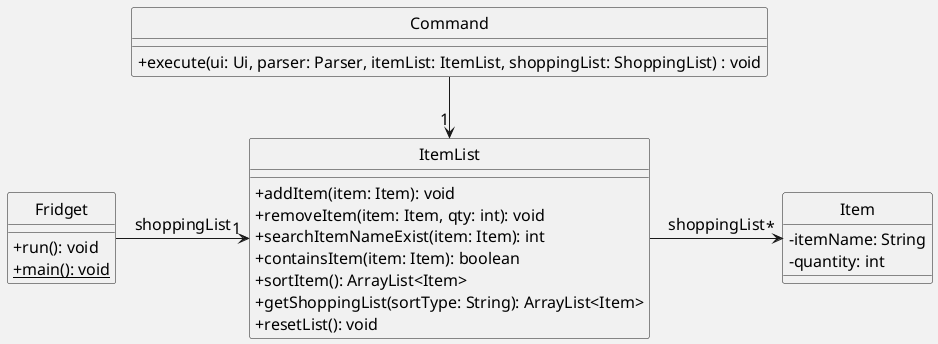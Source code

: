 @startuml
'https://plantuml.com/class-diagram
skinparam classAttributeIconSize 0
skinparam backgroundColor #f2f2f2
skinparam defaultFontSize 16
hide circle

ItemList "1" <-left- Fridget : shoppingList
ItemList "1" <-up- Command
Item "*" <-left- ItemList : shoppingList

class ItemList {
    + addItem(item: Item): void
    + removeItem(item: Item, qty: int): void
    + searchItemNameExist(item: Item): int
    + containsItem(item: Item): boolean
    + sortItem(): ArrayList<Item>
    + getShoppingList(sortType: String): ArrayList<Item>
    + resetList(): void
}

class Item {
    - itemName: String
    - quantity: int
}

class Command {
    + execute(ui: Ui, parser: Parser, itemList: ItemList, shoppingList: ShoppingList) : void
}

class Fridget {
    + run(): void
    + {static} main(): void
}

@enduml